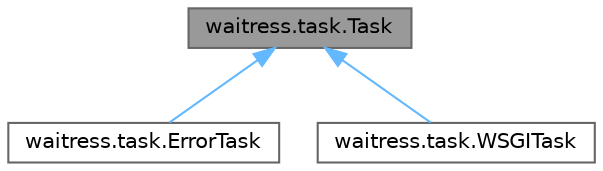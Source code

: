 digraph "waitress.task.Task"
{
 // LATEX_PDF_SIZE
  bgcolor="transparent";
  edge [fontname=Helvetica,fontsize=10,labelfontname=Helvetica,labelfontsize=10];
  node [fontname=Helvetica,fontsize=10,shape=box,height=0.2,width=0.4];
  Node1 [id="Node000001",label="waitress.task.Task",height=0.2,width=0.4,color="gray40", fillcolor="grey60", style="filled", fontcolor="black",tooltip=" "];
  Node1 -> Node2 [id="edge1_Node000001_Node000002",dir="back",color="steelblue1",style="solid",tooltip=" "];
  Node2 [id="Node000002",label="waitress.task.ErrorTask",height=0.2,width=0.4,color="gray40", fillcolor="white", style="filled",URL="$classwaitress_1_1task_1_1_error_task.html",tooltip=" "];
  Node1 -> Node3 [id="edge2_Node000001_Node000003",dir="back",color="steelblue1",style="solid",tooltip=" "];
  Node3 [id="Node000003",label="waitress.task.WSGITask",height=0.2,width=0.4,color="gray40", fillcolor="white", style="filled",URL="$classwaitress_1_1task_1_1_w_s_g_i_task.html",tooltip=" "];
}
